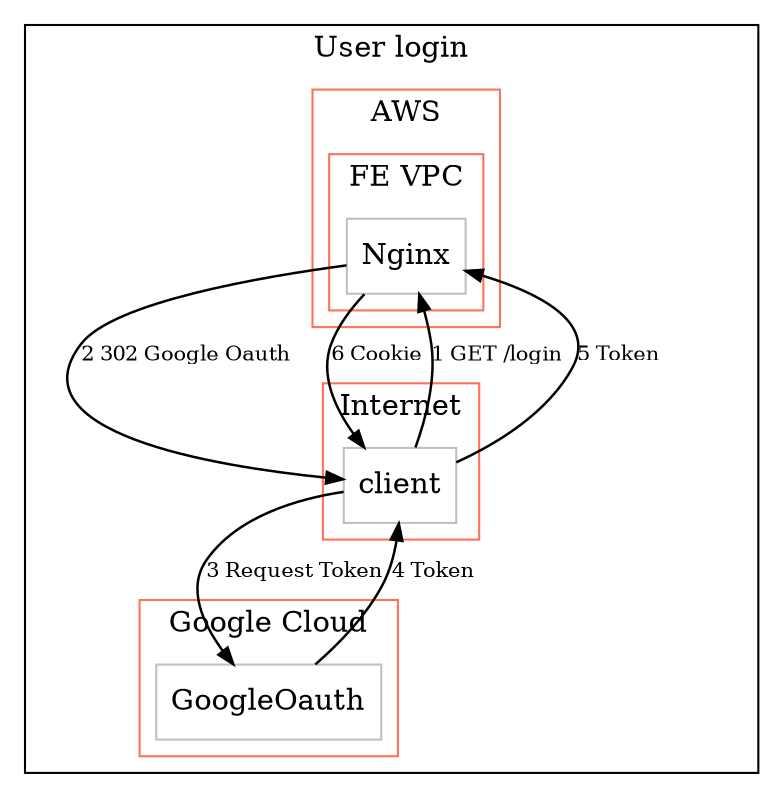 digraph G {
compound=true;
    subgraph cluster1 {
    label="User login";
    color="Black";
        subgraph cluster2 {
        label="AWS";
        color="Coral1";
            subgraph cluster3 {
            label="FE VPC";
            color="Coral1";
                node4 [label="Nginx" shape="box", margin="0.1", color="Grey"];
            }
        }
        subgraph cluster5 {
        label="Internet";
        color="Coral1";
            node6 [label="client" shape="box", margin="0.1", color="Grey"];
        }
        subgraph cluster7 {
        label="Google Cloud";
        color="Coral1";
            node8 [label="GoogleOauth" shape="box", margin="0.1", color="Grey"];
        }
    }
node6->node4 [label="1 GET /login" fontsize="10",penwidth="1.2",arrowsize="0.8"];
node4->node6 [label="2 302 Google Oauth" fontsize="10",penwidth="1.2",arrowsize="0.8"];
node6->node8 [label="3 Request Token" fontsize="10",penwidth="1.2",arrowsize="0.8"];
node8->node6 [label="4 Token" fontsize="10",penwidth="1.2",arrowsize="0.8"];
node6->node4 [label="5 Token" fontsize="10",penwidth="1.2",arrowsize="0.8"];
node4->node6 [label="6 Cookie" fontsize="10",penwidth="1.2",arrowsize="0.8"];
}